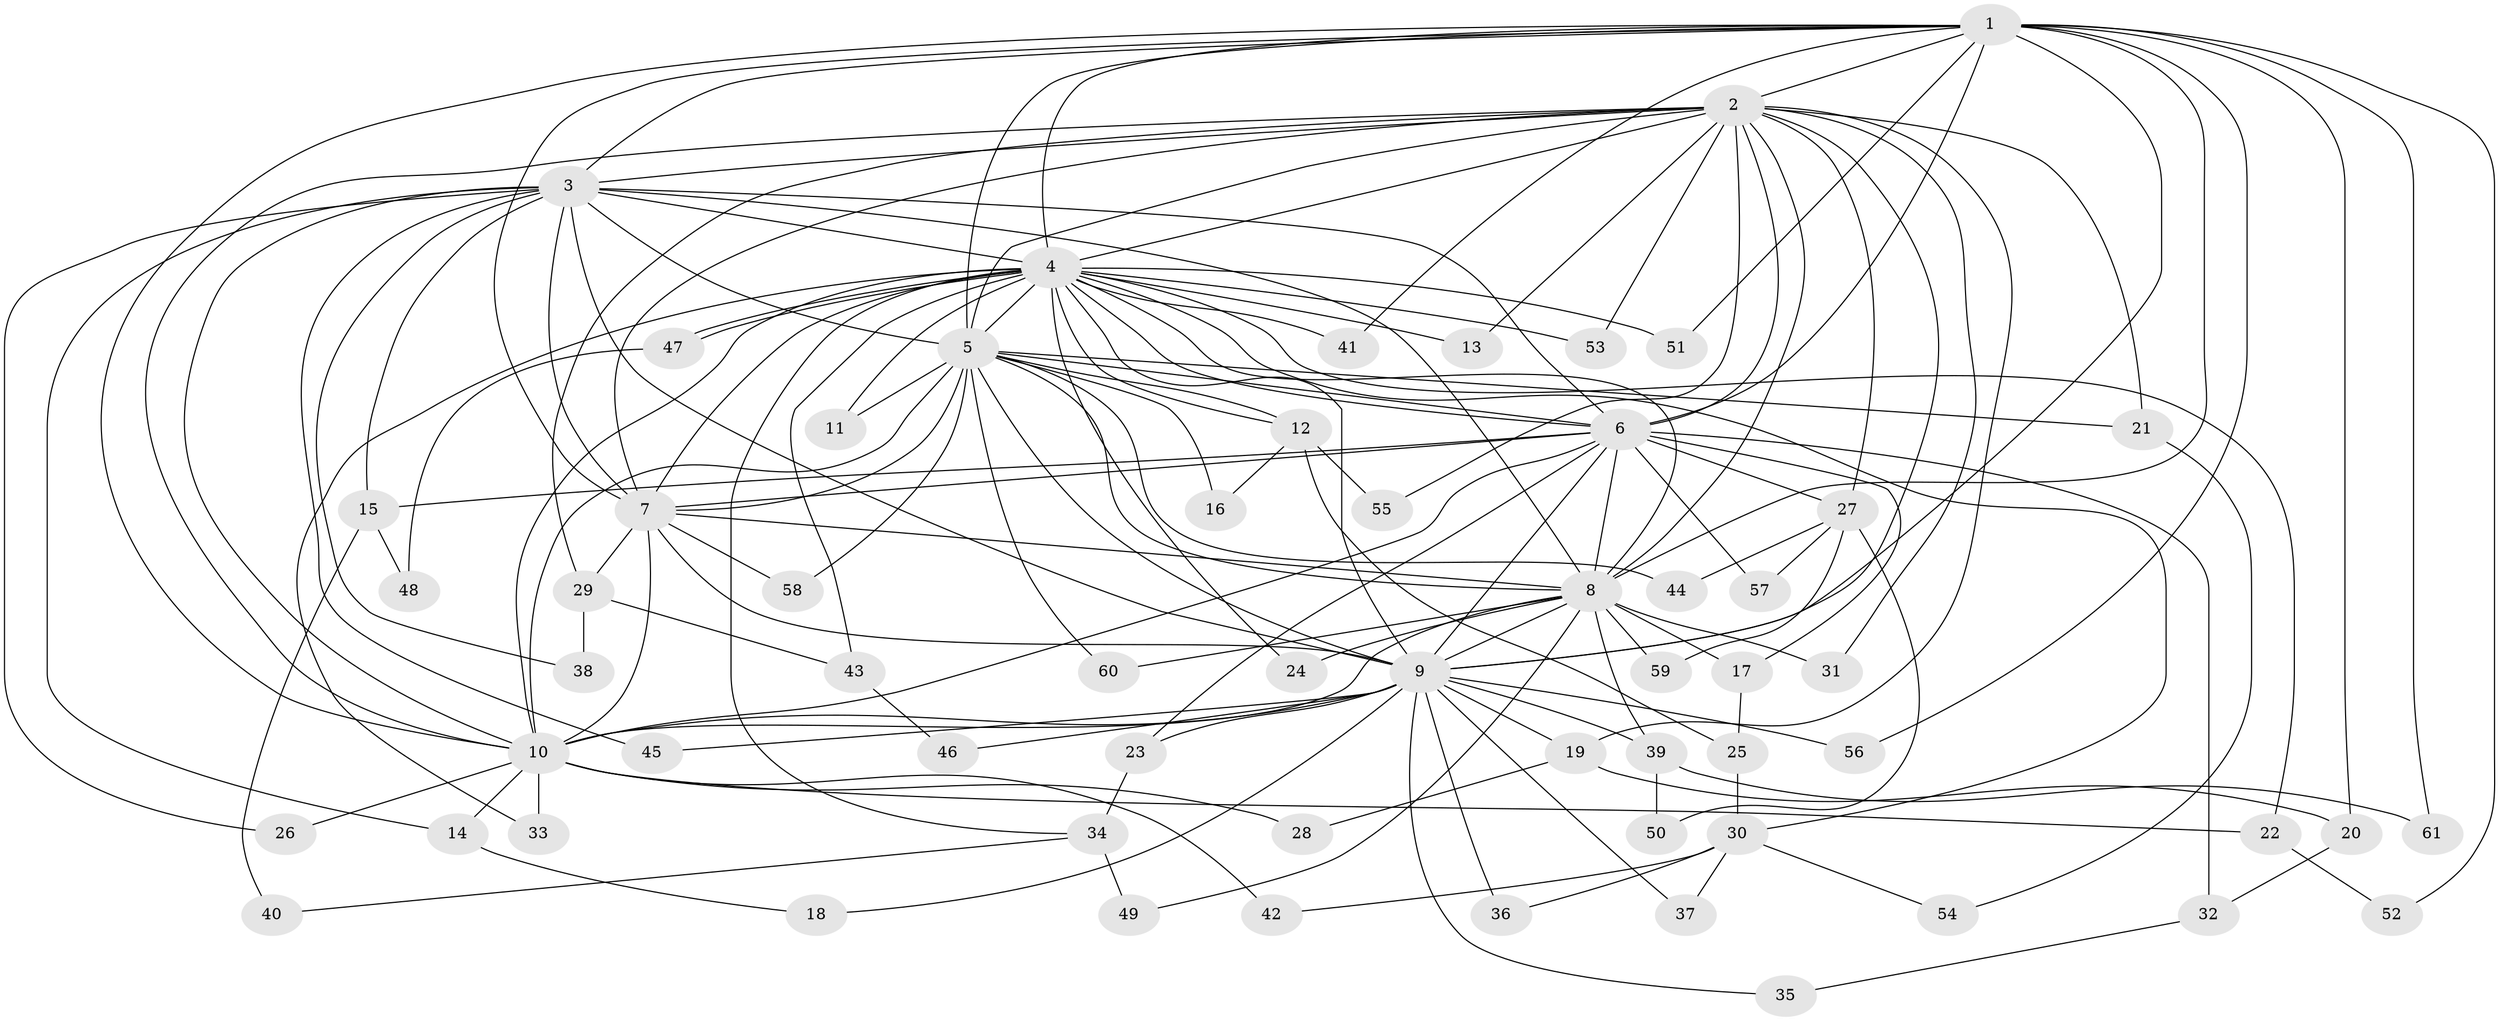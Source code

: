 // coarse degree distribution, {16: 0.041666666666666664, 12: 0.041666666666666664, 17: 0.041666666666666664, 5: 0.041666666666666664, 8: 0.041666666666666664, 2: 0.4166666666666667, 6: 0.041666666666666664, 1: 0.08333333333333333, 3: 0.16666666666666666, 4: 0.08333333333333333}
// Generated by graph-tools (version 1.1) at 2025/17/03/04/25 18:17:48]
// undirected, 61 vertices, 147 edges
graph export_dot {
graph [start="1"]
  node [color=gray90,style=filled];
  1;
  2;
  3;
  4;
  5;
  6;
  7;
  8;
  9;
  10;
  11;
  12;
  13;
  14;
  15;
  16;
  17;
  18;
  19;
  20;
  21;
  22;
  23;
  24;
  25;
  26;
  27;
  28;
  29;
  30;
  31;
  32;
  33;
  34;
  35;
  36;
  37;
  38;
  39;
  40;
  41;
  42;
  43;
  44;
  45;
  46;
  47;
  48;
  49;
  50;
  51;
  52;
  53;
  54;
  55;
  56;
  57;
  58;
  59;
  60;
  61;
  1 -- 2;
  1 -- 3;
  1 -- 4;
  1 -- 5;
  1 -- 6;
  1 -- 7;
  1 -- 8;
  1 -- 9;
  1 -- 10;
  1 -- 20;
  1 -- 41;
  1 -- 51;
  1 -- 52;
  1 -- 56;
  1 -- 61;
  2 -- 3;
  2 -- 4;
  2 -- 5;
  2 -- 6;
  2 -- 7;
  2 -- 8;
  2 -- 9;
  2 -- 10;
  2 -- 13;
  2 -- 19;
  2 -- 21;
  2 -- 27;
  2 -- 29;
  2 -- 31;
  2 -- 53;
  2 -- 55;
  3 -- 4;
  3 -- 5;
  3 -- 6;
  3 -- 7;
  3 -- 8;
  3 -- 9;
  3 -- 10;
  3 -- 14;
  3 -- 15;
  3 -- 26;
  3 -- 38;
  3 -- 45;
  4 -- 5;
  4 -- 6;
  4 -- 7;
  4 -- 8;
  4 -- 9;
  4 -- 10;
  4 -- 11;
  4 -- 12;
  4 -- 13;
  4 -- 22;
  4 -- 24;
  4 -- 30;
  4 -- 33;
  4 -- 34;
  4 -- 41;
  4 -- 43;
  4 -- 47;
  4 -- 47;
  4 -- 51;
  4 -- 53;
  5 -- 6;
  5 -- 7;
  5 -- 8;
  5 -- 9;
  5 -- 10;
  5 -- 11;
  5 -- 12;
  5 -- 16;
  5 -- 21;
  5 -- 44;
  5 -- 58;
  5 -- 60;
  6 -- 7;
  6 -- 8;
  6 -- 9;
  6 -- 10;
  6 -- 15;
  6 -- 17;
  6 -- 23;
  6 -- 27;
  6 -- 32;
  6 -- 57;
  7 -- 8;
  7 -- 9;
  7 -- 10;
  7 -- 29;
  7 -- 58;
  8 -- 9;
  8 -- 10;
  8 -- 17;
  8 -- 24;
  8 -- 31;
  8 -- 39;
  8 -- 49;
  8 -- 59;
  8 -- 60;
  9 -- 10;
  9 -- 18;
  9 -- 19;
  9 -- 23;
  9 -- 35;
  9 -- 36;
  9 -- 37;
  9 -- 39;
  9 -- 45;
  9 -- 46;
  9 -- 56;
  10 -- 14;
  10 -- 22;
  10 -- 26;
  10 -- 28;
  10 -- 33;
  10 -- 42;
  12 -- 16;
  12 -- 25;
  12 -- 55;
  14 -- 18;
  15 -- 40;
  15 -- 48;
  17 -- 25;
  19 -- 20;
  19 -- 28;
  20 -- 32;
  21 -- 54;
  22 -- 52;
  23 -- 34;
  25 -- 30;
  27 -- 44;
  27 -- 50;
  27 -- 57;
  27 -- 59;
  29 -- 38;
  29 -- 43;
  30 -- 36;
  30 -- 37;
  30 -- 42;
  30 -- 54;
  32 -- 35;
  34 -- 40;
  34 -- 49;
  39 -- 50;
  39 -- 61;
  43 -- 46;
  47 -- 48;
}
